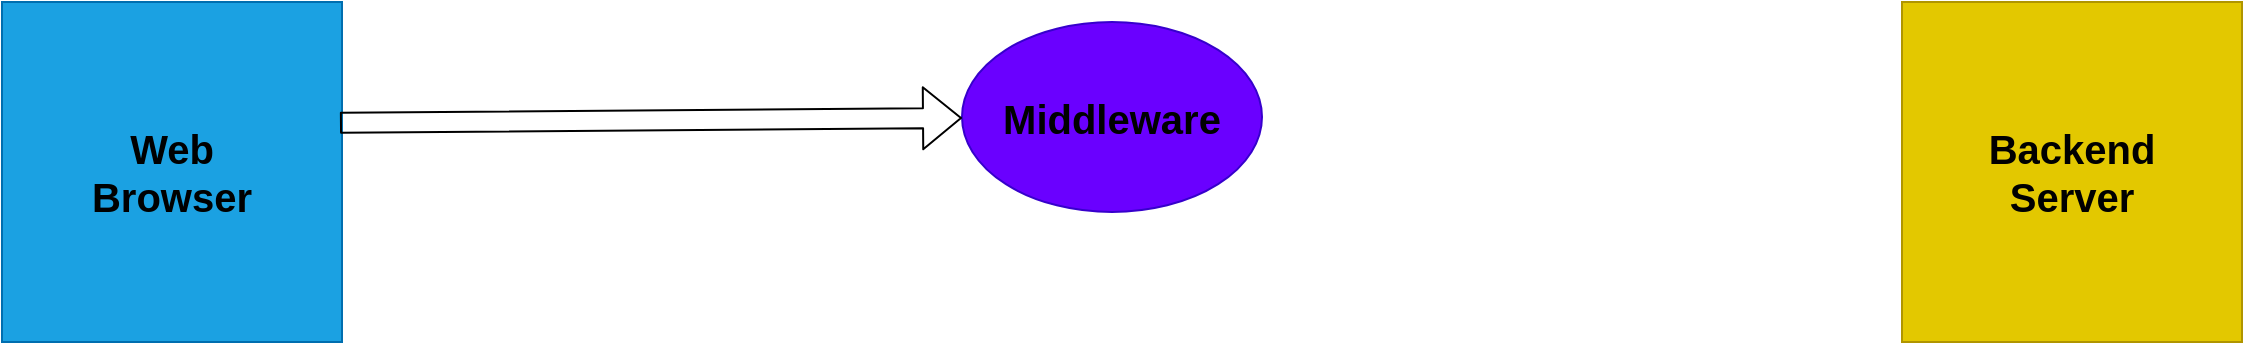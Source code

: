 <mxfile>
    <diagram id="IHMGTfUfUZNXD7jPs3Dq" name="Page-1">
        <mxGraphModel dx="1245" dy="1063" grid="1" gridSize="10" guides="1" tooltips="1" connect="1" arrows="1" fold="1" page="1" pageScale="1" pageWidth="1169" pageHeight="827" math="0" shadow="0">
            <root>
                <mxCell id="0"/>
                <mxCell id="1" parent="0"/>
                <mxCell id="2" value="&lt;font color=&quot;#000000&quot; style=&quot;font-size: 20px;&quot;&gt;&lt;b&gt;Web&lt;br&gt;Browser&lt;/b&gt;&lt;/font&gt;" style="whiteSpace=wrap;html=1;aspect=fixed;fillColor=#1ba1e2;fontColor=#ffffff;strokeColor=#006EAF;" vertex="1" parent="1">
                    <mxGeometry x="30" y="20" width="170" height="170" as="geometry"/>
                </mxCell>
                <mxCell id="3" value="&lt;font style=&quot;font-size: 20px;&quot;&gt;&lt;b&gt;Backend&lt;br&gt;Server&lt;/b&gt;&lt;/font&gt;" style="whiteSpace=wrap;html=1;aspect=fixed;fillColor=#e3c800;fontColor=#000000;strokeColor=#B09500;" vertex="1" parent="1">
                    <mxGeometry x="980" y="20" width="170" height="170" as="geometry"/>
                </mxCell>
                <mxCell id="6" value="&lt;font color=&quot;#000000&quot; style=&quot;font-size: 20px;&quot;&gt;&lt;b&gt;Middleware&lt;/b&gt;&lt;/font&gt;" style="ellipse;whiteSpace=wrap;html=1;fontSize=20;fontColor=#ffffff;fillColor=#6a00ff;strokeColor=#3700CC;" vertex="1" parent="1">
                    <mxGeometry x="510" y="30" width="150" height="95" as="geometry"/>
                </mxCell>
                <mxCell id="8" value="" style="shape=flexArrow;endArrow=classic;html=1;fontSize=20;fontColor=#000000;exitX=0.994;exitY=0.355;exitDx=0;exitDy=0;exitPerimeter=0;" edge="1" parent="1" source="2" target="6">
                    <mxGeometry width="50" height="50" relative="1" as="geometry">
                        <mxPoint x="550" y="510" as="sourcePoint"/>
                        <mxPoint x="600" y="460" as="targetPoint"/>
                    </mxGeometry>
                </mxCell>
            </root>
        </mxGraphModel>
    </diagram>
</mxfile>